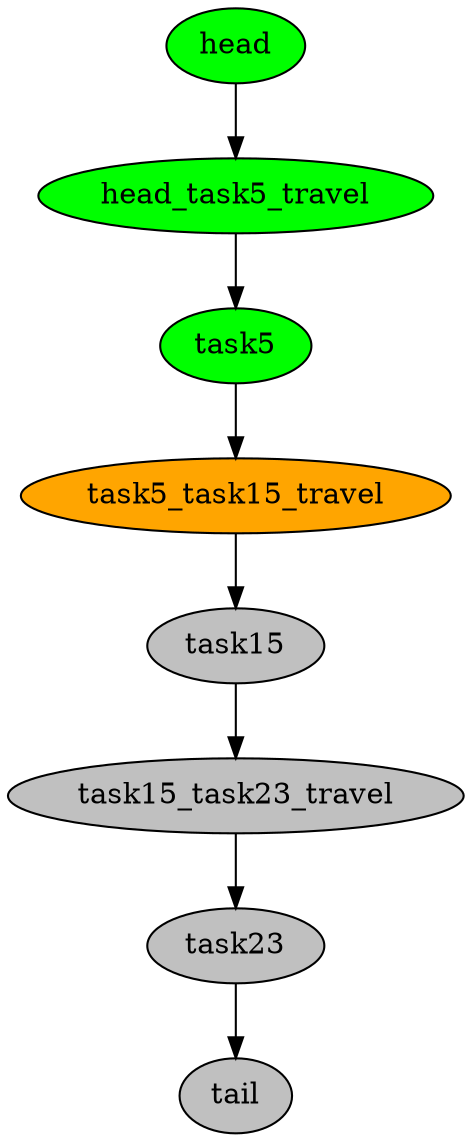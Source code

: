 digraph timeline {
head[label="head",style=filled,fillcolor=green,fontcolor=black];
head_task5_travel[label="head_task5_travel",style=filled,fillcolor=green,fontcolor=black];
task5[label="task5",style=filled,fillcolor=green,fontcolor=black];
task5_task15_travel[label="task5_task15_travel",style=filled,fillcolor=orange,fontcolor=black];
task15[label="task15",style=filled,fillcolor=gray,fontcolor=black];
task15_task23_travel[label="task15_task23_travel",style=filled,fillcolor=gray,fontcolor=black];
task23[label="task23",style=filled,fillcolor=gray,fontcolor=black];
tail[label="tail",style=filled,fillcolor=gray,fontcolor=black];
"head"->"head_task5_travel"[color=black];
"head_task5_travel"->"task5"[color=black];
"task5"->"task5_task15_travel"[color=black];
"task5_task15_travel"->"task15"[color=black];
"task15"->"task15_task23_travel"[color=black];
"task15_task23_travel"->"task23"[color=black];
"task23"->"tail"[color=black];
}
